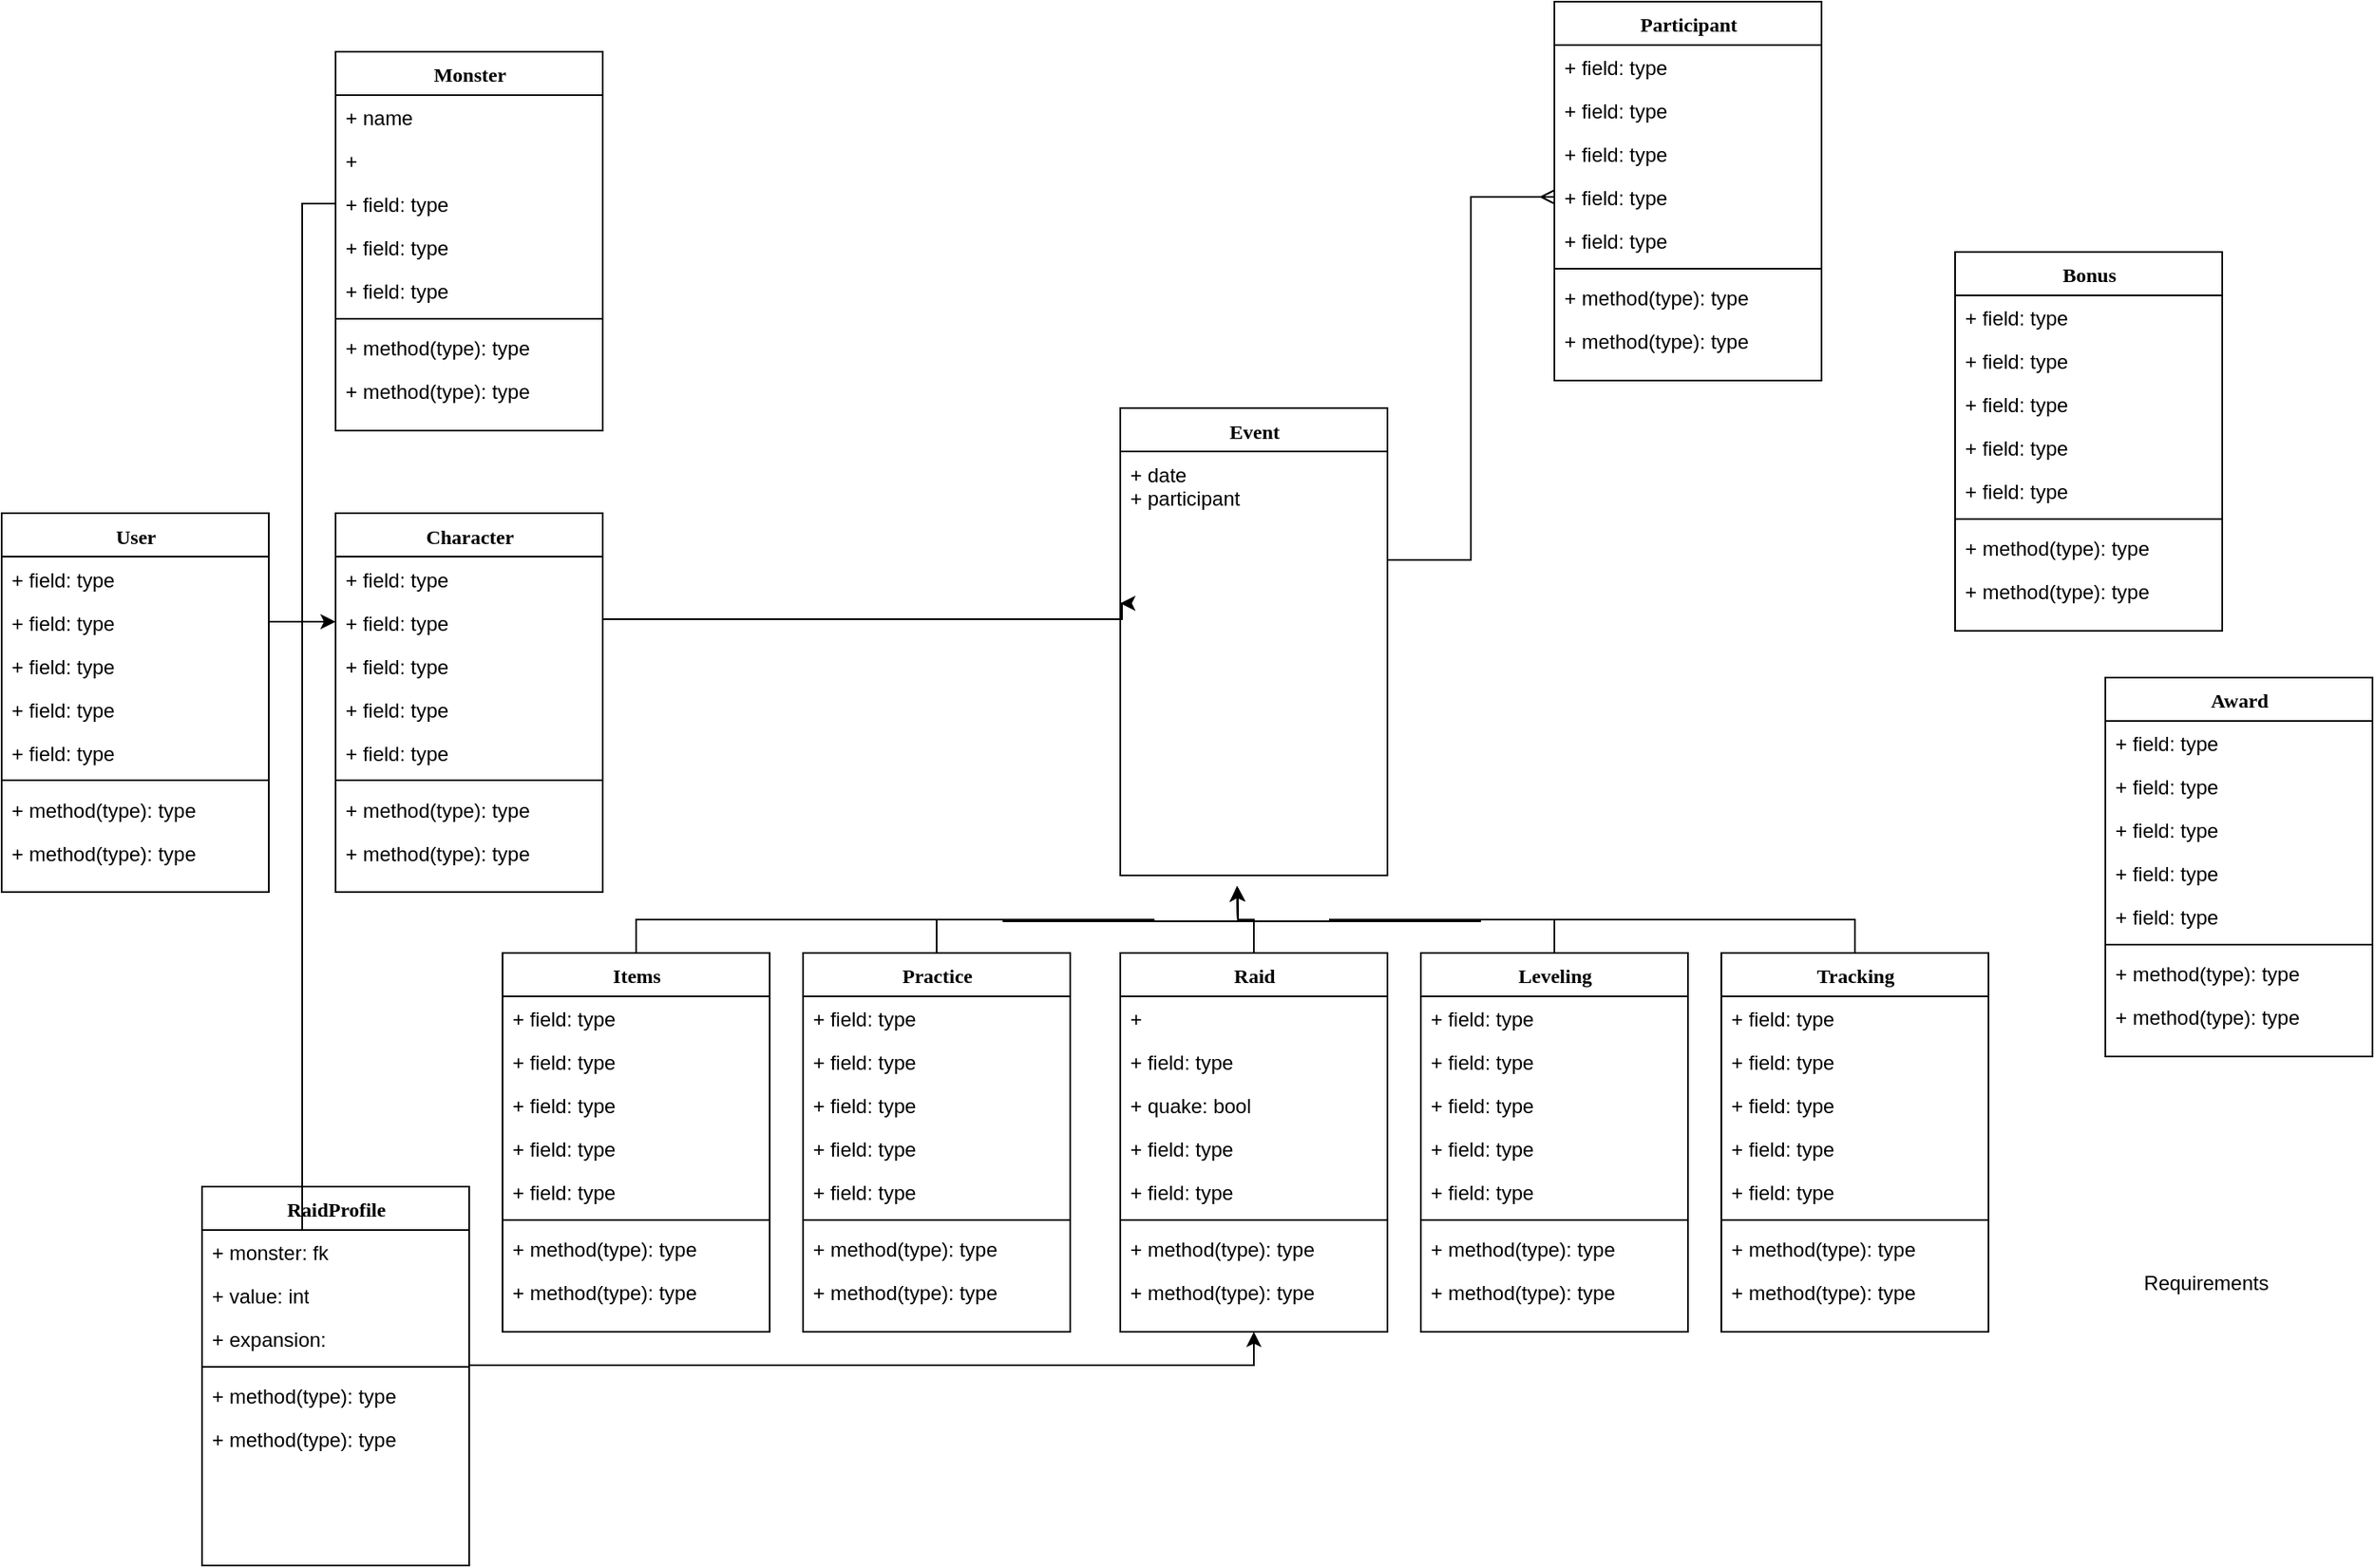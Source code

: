<mxfile version="21.8.2" type="github">
  <diagram name="Page-1" id="9f46799a-70d6-7492-0946-bef42562c5a5">
    <mxGraphModel dx="1508" dy="1060" grid="1" gridSize="10" guides="1" tooltips="1" connect="1" arrows="1" fold="1" page="1" pageScale="1" pageWidth="1100" pageHeight="850" background="none" math="0" shadow="0">
      <root>
        <mxCell id="0" />
        <mxCell id="1" parent="0" />
        <mxCell id="78961159f06e98e8-30" value="Event" style="swimlane;html=1;fontStyle=1;align=center;verticalAlign=top;childLayout=stackLayout;horizontal=1;startSize=26;horizontalStack=0;resizeParent=1;resizeLast=0;collapsible=1;marginBottom=0;swimlaneFillColor=#ffffff;rounded=0;shadow=0;comic=0;labelBackgroundColor=none;strokeWidth=1;fillColor=none;fontFamily=Verdana;fontSize=12" parent="1" vertex="1">
          <mxGeometry x="670" y="263.5" width="160" height="280" as="geometry" />
        </mxCell>
        <mxCell id="78961159f06e98e8-31" value="+ date&lt;br&gt;+ participant&lt;br&gt;" style="text;html=1;strokeColor=none;fillColor=none;align=left;verticalAlign=top;spacingLeft=4;spacingRight=4;whiteSpace=wrap;overflow=hidden;rotatable=0;points=[[0,0.5],[1,0.5]];portConstraint=eastwest;" parent="78961159f06e98e8-30" vertex="1">
          <mxGeometry y="26" width="160" height="174" as="geometry" />
        </mxCell>
        <mxCell id="ewGvq0pr0Kd9iklSvu2Q-1" value="Monster" style="swimlane;html=1;fontStyle=1;align=center;verticalAlign=top;childLayout=stackLayout;horizontal=1;startSize=26;horizontalStack=0;resizeParent=1;resizeLast=0;collapsible=1;marginBottom=0;swimlaneFillColor=#ffffff;rounded=0;shadow=0;comic=0;labelBackgroundColor=none;strokeWidth=1;fillColor=none;fontFamily=Verdana;fontSize=12" vertex="1" parent="1">
          <mxGeometry x="200" y="50" width="160" height="227" as="geometry" />
        </mxCell>
        <mxCell id="ewGvq0pr0Kd9iklSvu2Q-2" value="+ name" style="text;html=1;strokeColor=none;fillColor=none;align=left;verticalAlign=top;spacingLeft=4;spacingRight=4;whiteSpace=wrap;overflow=hidden;rotatable=0;points=[[0,0.5],[1,0.5]];portConstraint=eastwest;" vertex="1" parent="ewGvq0pr0Kd9iklSvu2Q-1">
          <mxGeometry y="26" width="160" height="26" as="geometry" />
        </mxCell>
        <mxCell id="ewGvq0pr0Kd9iklSvu2Q-3" value="+&amp;nbsp;" style="text;html=1;strokeColor=none;fillColor=none;align=left;verticalAlign=top;spacingLeft=4;spacingRight=4;whiteSpace=wrap;overflow=hidden;rotatable=0;points=[[0,0.5],[1,0.5]];portConstraint=eastwest;" vertex="1" parent="ewGvq0pr0Kd9iklSvu2Q-1">
          <mxGeometry y="52" width="160" height="26" as="geometry" />
        </mxCell>
        <mxCell id="ewGvq0pr0Kd9iklSvu2Q-4" value="+ field: type" style="text;html=1;strokeColor=none;fillColor=none;align=left;verticalAlign=top;spacingLeft=4;spacingRight=4;whiteSpace=wrap;overflow=hidden;rotatable=0;points=[[0,0.5],[1,0.5]];portConstraint=eastwest;" vertex="1" parent="ewGvq0pr0Kd9iklSvu2Q-1">
          <mxGeometry y="78" width="160" height="26" as="geometry" />
        </mxCell>
        <mxCell id="ewGvq0pr0Kd9iklSvu2Q-5" value="+ field: type" style="text;html=1;strokeColor=none;fillColor=none;align=left;verticalAlign=top;spacingLeft=4;spacingRight=4;whiteSpace=wrap;overflow=hidden;rotatable=0;points=[[0,0.5],[1,0.5]];portConstraint=eastwest;" vertex="1" parent="ewGvq0pr0Kd9iklSvu2Q-1">
          <mxGeometry y="104" width="160" height="26" as="geometry" />
        </mxCell>
        <mxCell id="ewGvq0pr0Kd9iklSvu2Q-6" value="+ field: type" style="text;html=1;strokeColor=none;fillColor=none;align=left;verticalAlign=top;spacingLeft=4;spacingRight=4;whiteSpace=wrap;overflow=hidden;rotatable=0;points=[[0,0.5],[1,0.5]];portConstraint=eastwest;" vertex="1" parent="ewGvq0pr0Kd9iklSvu2Q-1">
          <mxGeometry y="130" width="160" height="26" as="geometry" />
        </mxCell>
        <mxCell id="ewGvq0pr0Kd9iklSvu2Q-7" value="" style="line;html=1;strokeWidth=1;fillColor=none;align=left;verticalAlign=middle;spacingTop=-1;spacingLeft=3;spacingRight=3;rotatable=0;labelPosition=right;points=[];portConstraint=eastwest;" vertex="1" parent="ewGvq0pr0Kd9iklSvu2Q-1">
          <mxGeometry y="156" width="160" height="8" as="geometry" />
        </mxCell>
        <mxCell id="ewGvq0pr0Kd9iklSvu2Q-8" value="+ method(type): type" style="text;html=1;strokeColor=none;fillColor=none;align=left;verticalAlign=top;spacingLeft=4;spacingRight=4;whiteSpace=wrap;overflow=hidden;rotatable=0;points=[[0,0.5],[1,0.5]];portConstraint=eastwest;" vertex="1" parent="ewGvq0pr0Kd9iklSvu2Q-1">
          <mxGeometry y="164" width="160" height="26" as="geometry" />
        </mxCell>
        <mxCell id="ewGvq0pr0Kd9iklSvu2Q-9" value="+ method(type): type" style="text;html=1;strokeColor=none;fillColor=none;align=left;verticalAlign=top;spacingLeft=4;spacingRight=4;whiteSpace=wrap;overflow=hidden;rotatable=0;points=[[0,0.5],[1,0.5]];portConstraint=eastwest;" vertex="1" parent="ewGvq0pr0Kd9iklSvu2Q-1">
          <mxGeometry y="190" width="160" height="26" as="geometry" />
        </mxCell>
        <mxCell id="ewGvq0pr0Kd9iklSvu2Q-10" value="Character" style="swimlane;html=1;fontStyle=1;align=center;verticalAlign=top;childLayout=stackLayout;horizontal=1;startSize=26;horizontalStack=0;resizeParent=1;resizeLast=0;collapsible=1;marginBottom=0;swimlaneFillColor=#ffffff;rounded=0;shadow=0;comic=0;labelBackgroundColor=none;strokeWidth=1;fillColor=none;fontFamily=Verdana;fontSize=12" vertex="1" parent="1">
          <mxGeometry x="200" y="326.5" width="160" height="227" as="geometry" />
        </mxCell>
        <mxCell id="ewGvq0pr0Kd9iklSvu2Q-11" value="+ field: type" style="text;html=1;strokeColor=none;fillColor=none;align=left;verticalAlign=top;spacingLeft=4;spacingRight=4;whiteSpace=wrap;overflow=hidden;rotatable=0;points=[[0,0.5],[1,0.5]];portConstraint=eastwest;" vertex="1" parent="ewGvq0pr0Kd9iklSvu2Q-10">
          <mxGeometry y="26" width="160" height="26" as="geometry" />
        </mxCell>
        <mxCell id="ewGvq0pr0Kd9iklSvu2Q-12" value="+ field: type" style="text;html=1;strokeColor=none;fillColor=none;align=left;verticalAlign=top;spacingLeft=4;spacingRight=4;whiteSpace=wrap;overflow=hidden;rotatable=0;points=[[0,0.5],[1,0.5]];portConstraint=eastwest;" vertex="1" parent="ewGvq0pr0Kd9iklSvu2Q-10">
          <mxGeometry y="52" width="160" height="26" as="geometry" />
        </mxCell>
        <mxCell id="ewGvq0pr0Kd9iklSvu2Q-13" value="+ field: type" style="text;html=1;strokeColor=none;fillColor=none;align=left;verticalAlign=top;spacingLeft=4;spacingRight=4;whiteSpace=wrap;overflow=hidden;rotatable=0;points=[[0,0.5],[1,0.5]];portConstraint=eastwest;" vertex="1" parent="ewGvq0pr0Kd9iklSvu2Q-10">
          <mxGeometry y="78" width="160" height="26" as="geometry" />
        </mxCell>
        <mxCell id="ewGvq0pr0Kd9iklSvu2Q-14" value="+ field: type" style="text;html=1;strokeColor=none;fillColor=none;align=left;verticalAlign=top;spacingLeft=4;spacingRight=4;whiteSpace=wrap;overflow=hidden;rotatable=0;points=[[0,0.5],[1,0.5]];portConstraint=eastwest;" vertex="1" parent="ewGvq0pr0Kd9iklSvu2Q-10">
          <mxGeometry y="104" width="160" height="26" as="geometry" />
        </mxCell>
        <mxCell id="ewGvq0pr0Kd9iklSvu2Q-15" value="+ field: type" style="text;html=1;strokeColor=none;fillColor=none;align=left;verticalAlign=top;spacingLeft=4;spacingRight=4;whiteSpace=wrap;overflow=hidden;rotatable=0;points=[[0,0.5],[1,0.5]];portConstraint=eastwest;" vertex="1" parent="ewGvq0pr0Kd9iklSvu2Q-10">
          <mxGeometry y="130" width="160" height="26" as="geometry" />
        </mxCell>
        <mxCell id="ewGvq0pr0Kd9iklSvu2Q-16" value="" style="line;html=1;strokeWidth=1;fillColor=none;align=left;verticalAlign=middle;spacingTop=-1;spacingLeft=3;spacingRight=3;rotatable=0;labelPosition=right;points=[];portConstraint=eastwest;" vertex="1" parent="ewGvq0pr0Kd9iklSvu2Q-10">
          <mxGeometry y="156" width="160" height="8" as="geometry" />
        </mxCell>
        <mxCell id="ewGvq0pr0Kd9iklSvu2Q-17" value="+ method(type): type" style="text;html=1;strokeColor=none;fillColor=none;align=left;verticalAlign=top;spacingLeft=4;spacingRight=4;whiteSpace=wrap;overflow=hidden;rotatable=0;points=[[0,0.5],[1,0.5]];portConstraint=eastwest;" vertex="1" parent="ewGvq0pr0Kd9iklSvu2Q-10">
          <mxGeometry y="164" width="160" height="26" as="geometry" />
        </mxCell>
        <mxCell id="ewGvq0pr0Kd9iklSvu2Q-18" value="+ method(type): type" style="text;html=1;strokeColor=none;fillColor=none;align=left;verticalAlign=top;spacingLeft=4;spacingRight=4;whiteSpace=wrap;overflow=hidden;rotatable=0;points=[[0,0.5],[1,0.5]];portConstraint=eastwest;" vertex="1" parent="ewGvq0pr0Kd9iklSvu2Q-10">
          <mxGeometry y="190" width="160" height="26" as="geometry" />
        </mxCell>
        <mxCell id="ewGvq0pr0Kd9iklSvu2Q-19" value="User" style="swimlane;html=1;fontStyle=1;align=center;verticalAlign=top;childLayout=stackLayout;horizontal=1;startSize=26;horizontalStack=0;resizeParent=1;resizeLast=0;collapsible=1;marginBottom=0;swimlaneFillColor=#ffffff;rounded=0;shadow=0;comic=0;labelBackgroundColor=none;strokeWidth=1;fillColor=none;fontFamily=Verdana;fontSize=12" vertex="1" parent="1">
          <mxGeometry y="326.5" width="160" height="227" as="geometry" />
        </mxCell>
        <mxCell id="ewGvq0pr0Kd9iklSvu2Q-20" value="+ field: type" style="text;html=1;strokeColor=none;fillColor=none;align=left;verticalAlign=top;spacingLeft=4;spacingRight=4;whiteSpace=wrap;overflow=hidden;rotatable=0;points=[[0,0.5],[1,0.5]];portConstraint=eastwest;" vertex="1" parent="ewGvq0pr0Kd9iklSvu2Q-19">
          <mxGeometry y="26" width="160" height="26" as="geometry" />
        </mxCell>
        <mxCell id="ewGvq0pr0Kd9iklSvu2Q-21" value="+ field: type" style="text;html=1;strokeColor=none;fillColor=none;align=left;verticalAlign=top;spacingLeft=4;spacingRight=4;whiteSpace=wrap;overflow=hidden;rotatable=0;points=[[0,0.5],[1,0.5]];portConstraint=eastwest;" vertex="1" parent="ewGvq0pr0Kd9iklSvu2Q-19">
          <mxGeometry y="52" width="160" height="26" as="geometry" />
        </mxCell>
        <mxCell id="ewGvq0pr0Kd9iklSvu2Q-22" value="+ field: type" style="text;html=1;strokeColor=none;fillColor=none;align=left;verticalAlign=top;spacingLeft=4;spacingRight=4;whiteSpace=wrap;overflow=hidden;rotatable=0;points=[[0,0.5],[1,0.5]];portConstraint=eastwest;" vertex="1" parent="ewGvq0pr0Kd9iklSvu2Q-19">
          <mxGeometry y="78" width="160" height="26" as="geometry" />
        </mxCell>
        <mxCell id="ewGvq0pr0Kd9iklSvu2Q-23" value="+ field: type" style="text;html=1;strokeColor=none;fillColor=none;align=left;verticalAlign=top;spacingLeft=4;spacingRight=4;whiteSpace=wrap;overflow=hidden;rotatable=0;points=[[0,0.5],[1,0.5]];portConstraint=eastwest;" vertex="1" parent="ewGvq0pr0Kd9iklSvu2Q-19">
          <mxGeometry y="104" width="160" height="26" as="geometry" />
        </mxCell>
        <mxCell id="ewGvq0pr0Kd9iklSvu2Q-24" value="+ field: type" style="text;html=1;strokeColor=none;fillColor=none;align=left;verticalAlign=top;spacingLeft=4;spacingRight=4;whiteSpace=wrap;overflow=hidden;rotatable=0;points=[[0,0.5],[1,0.5]];portConstraint=eastwest;" vertex="1" parent="ewGvq0pr0Kd9iklSvu2Q-19">
          <mxGeometry y="130" width="160" height="26" as="geometry" />
        </mxCell>
        <mxCell id="ewGvq0pr0Kd9iklSvu2Q-25" value="" style="line;html=1;strokeWidth=1;fillColor=none;align=left;verticalAlign=middle;spacingTop=-1;spacingLeft=3;spacingRight=3;rotatable=0;labelPosition=right;points=[];portConstraint=eastwest;" vertex="1" parent="ewGvq0pr0Kd9iklSvu2Q-19">
          <mxGeometry y="156" width="160" height="8" as="geometry" />
        </mxCell>
        <mxCell id="ewGvq0pr0Kd9iklSvu2Q-26" value="+ method(type): type" style="text;html=1;strokeColor=none;fillColor=none;align=left;verticalAlign=top;spacingLeft=4;spacingRight=4;whiteSpace=wrap;overflow=hidden;rotatable=0;points=[[0,0.5],[1,0.5]];portConstraint=eastwest;" vertex="1" parent="ewGvq0pr0Kd9iklSvu2Q-19">
          <mxGeometry y="164" width="160" height="26" as="geometry" />
        </mxCell>
        <mxCell id="ewGvq0pr0Kd9iklSvu2Q-27" value="+ method(type): type" style="text;html=1;strokeColor=none;fillColor=none;align=left;verticalAlign=top;spacingLeft=4;spacingRight=4;whiteSpace=wrap;overflow=hidden;rotatable=0;points=[[0,0.5],[1,0.5]];portConstraint=eastwest;" vertex="1" parent="ewGvq0pr0Kd9iklSvu2Q-19">
          <mxGeometry y="190" width="160" height="26" as="geometry" />
        </mxCell>
        <mxCell id="ewGvq0pr0Kd9iklSvu2Q-28" value="Bonus" style="swimlane;html=1;fontStyle=1;align=center;verticalAlign=top;childLayout=stackLayout;horizontal=1;startSize=26;horizontalStack=0;resizeParent=1;resizeLast=0;collapsible=1;marginBottom=0;swimlaneFillColor=#ffffff;rounded=0;shadow=0;comic=0;labelBackgroundColor=none;strokeWidth=1;fillColor=none;fontFamily=Verdana;fontSize=12" vertex="1" parent="1">
          <mxGeometry x="1170" y="170" width="160" height="227" as="geometry" />
        </mxCell>
        <mxCell id="ewGvq0pr0Kd9iklSvu2Q-29" value="+ field: type" style="text;html=1;strokeColor=none;fillColor=none;align=left;verticalAlign=top;spacingLeft=4;spacingRight=4;whiteSpace=wrap;overflow=hidden;rotatable=0;points=[[0,0.5],[1,0.5]];portConstraint=eastwest;" vertex="1" parent="ewGvq0pr0Kd9iklSvu2Q-28">
          <mxGeometry y="26" width="160" height="26" as="geometry" />
        </mxCell>
        <mxCell id="ewGvq0pr0Kd9iklSvu2Q-30" value="+ field: type" style="text;html=1;strokeColor=none;fillColor=none;align=left;verticalAlign=top;spacingLeft=4;spacingRight=4;whiteSpace=wrap;overflow=hidden;rotatable=0;points=[[0,0.5],[1,0.5]];portConstraint=eastwest;" vertex="1" parent="ewGvq0pr0Kd9iklSvu2Q-28">
          <mxGeometry y="52" width="160" height="26" as="geometry" />
        </mxCell>
        <mxCell id="ewGvq0pr0Kd9iklSvu2Q-31" value="+ field: type" style="text;html=1;strokeColor=none;fillColor=none;align=left;verticalAlign=top;spacingLeft=4;spacingRight=4;whiteSpace=wrap;overflow=hidden;rotatable=0;points=[[0,0.5],[1,0.5]];portConstraint=eastwest;" vertex="1" parent="ewGvq0pr0Kd9iklSvu2Q-28">
          <mxGeometry y="78" width="160" height="26" as="geometry" />
        </mxCell>
        <mxCell id="ewGvq0pr0Kd9iklSvu2Q-32" value="+ field: type" style="text;html=1;strokeColor=none;fillColor=none;align=left;verticalAlign=top;spacingLeft=4;spacingRight=4;whiteSpace=wrap;overflow=hidden;rotatable=0;points=[[0,0.5],[1,0.5]];portConstraint=eastwest;" vertex="1" parent="ewGvq0pr0Kd9iklSvu2Q-28">
          <mxGeometry y="104" width="160" height="26" as="geometry" />
        </mxCell>
        <mxCell id="ewGvq0pr0Kd9iklSvu2Q-33" value="+ field: type" style="text;html=1;strokeColor=none;fillColor=none;align=left;verticalAlign=top;spacingLeft=4;spacingRight=4;whiteSpace=wrap;overflow=hidden;rotatable=0;points=[[0,0.5],[1,0.5]];portConstraint=eastwest;" vertex="1" parent="ewGvq0pr0Kd9iklSvu2Q-28">
          <mxGeometry y="130" width="160" height="26" as="geometry" />
        </mxCell>
        <mxCell id="ewGvq0pr0Kd9iklSvu2Q-34" value="" style="line;html=1;strokeWidth=1;fillColor=none;align=left;verticalAlign=middle;spacingTop=-1;spacingLeft=3;spacingRight=3;rotatable=0;labelPosition=right;points=[];portConstraint=eastwest;" vertex="1" parent="ewGvq0pr0Kd9iklSvu2Q-28">
          <mxGeometry y="156" width="160" height="8" as="geometry" />
        </mxCell>
        <mxCell id="ewGvq0pr0Kd9iklSvu2Q-35" value="+ method(type): type" style="text;html=1;strokeColor=none;fillColor=none;align=left;verticalAlign=top;spacingLeft=4;spacingRight=4;whiteSpace=wrap;overflow=hidden;rotatable=0;points=[[0,0.5],[1,0.5]];portConstraint=eastwest;" vertex="1" parent="ewGvq0pr0Kd9iklSvu2Q-28">
          <mxGeometry y="164" width="160" height="26" as="geometry" />
        </mxCell>
        <mxCell id="ewGvq0pr0Kd9iklSvu2Q-36" value="+ method(type): type" style="text;html=1;strokeColor=none;fillColor=none;align=left;verticalAlign=top;spacingLeft=4;spacingRight=4;whiteSpace=wrap;overflow=hidden;rotatable=0;points=[[0,0.5],[1,0.5]];portConstraint=eastwest;" vertex="1" parent="ewGvq0pr0Kd9iklSvu2Q-28">
          <mxGeometry y="190" width="160" height="26" as="geometry" />
        </mxCell>
        <mxCell id="ewGvq0pr0Kd9iklSvu2Q-74" style="edgeStyle=orthogonalEdgeStyle;rounded=0;orthogonalLoop=1;jettySize=auto;html=1;exitX=0.5;exitY=0;exitDx=0;exitDy=0;" edge="1" parent="1" source="ewGvq0pr0Kd9iklSvu2Q-37">
          <mxGeometry relative="1" as="geometry">
            <mxPoint x="740" y="550" as="targetPoint" />
          </mxGeometry>
        </mxCell>
        <mxCell id="ewGvq0pr0Kd9iklSvu2Q-37" value="Practice" style="swimlane;html=1;fontStyle=1;align=center;verticalAlign=top;childLayout=stackLayout;horizontal=1;startSize=26;horizontalStack=0;resizeParent=1;resizeLast=0;collapsible=1;marginBottom=0;swimlaneFillColor=#ffffff;rounded=0;shadow=0;comic=0;labelBackgroundColor=none;strokeWidth=1;fillColor=none;fontFamily=Verdana;fontSize=12" vertex="1" parent="1">
          <mxGeometry x="480" y="590" width="160" height="227" as="geometry" />
        </mxCell>
        <mxCell id="ewGvq0pr0Kd9iklSvu2Q-38" value="+ field: type" style="text;html=1;strokeColor=none;fillColor=none;align=left;verticalAlign=top;spacingLeft=4;spacingRight=4;whiteSpace=wrap;overflow=hidden;rotatable=0;points=[[0,0.5],[1,0.5]];portConstraint=eastwest;" vertex="1" parent="ewGvq0pr0Kd9iklSvu2Q-37">
          <mxGeometry y="26" width="160" height="26" as="geometry" />
        </mxCell>
        <mxCell id="ewGvq0pr0Kd9iklSvu2Q-39" value="+ field: type" style="text;html=1;strokeColor=none;fillColor=none;align=left;verticalAlign=top;spacingLeft=4;spacingRight=4;whiteSpace=wrap;overflow=hidden;rotatable=0;points=[[0,0.5],[1,0.5]];portConstraint=eastwest;" vertex="1" parent="ewGvq0pr0Kd9iklSvu2Q-37">
          <mxGeometry y="52" width="160" height="26" as="geometry" />
        </mxCell>
        <mxCell id="ewGvq0pr0Kd9iklSvu2Q-40" value="+ field: type" style="text;html=1;strokeColor=none;fillColor=none;align=left;verticalAlign=top;spacingLeft=4;spacingRight=4;whiteSpace=wrap;overflow=hidden;rotatable=0;points=[[0,0.5],[1,0.5]];portConstraint=eastwest;" vertex="1" parent="ewGvq0pr0Kd9iklSvu2Q-37">
          <mxGeometry y="78" width="160" height="26" as="geometry" />
        </mxCell>
        <mxCell id="ewGvq0pr0Kd9iklSvu2Q-41" value="+ field: type" style="text;html=1;strokeColor=none;fillColor=none;align=left;verticalAlign=top;spacingLeft=4;spacingRight=4;whiteSpace=wrap;overflow=hidden;rotatable=0;points=[[0,0.5],[1,0.5]];portConstraint=eastwest;" vertex="1" parent="ewGvq0pr0Kd9iklSvu2Q-37">
          <mxGeometry y="104" width="160" height="26" as="geometry" />
        </mxCell>
        <mxCell id="ewGvq0pr0Kd9iklSvu2Q-42" value="+ field: type" style="text;html=1;strokeColor=none;fillColor=none;align=left;verticalAlign=top;spacingLeft=4;spacingRight=4;whiteSpace=wrap;overflow=hidden;rotatable=0;points=[[0,0.5],[1,0.5]];portConstraint=eastwest;" vertex="1" parent="ewGvq0pr0Kd9iklSvu2Q-37">
          <mxGeometry y="130" width="160" height="26" as="geometry" />
        </mxCell>
        <mxCell id="ewGvq0pr0Kd9iklSvu2Q-43" value="" style="line;html=1;strokeWidth=1;fillColor=none;align=left;verticalAlign=middle;spacingTop=-1;spacingLeft=3;spacingRight=3;rotatable=0;labelPosition=right;points=[];portConstraint=eastwest;" vertex="1" parent="ewGvq0pr0Kd9iklSvu2Q-37">
          <mxGeometry y="156" width="160" height="8" as="geometry" />
        </mxCell>
        <mxCell id="ewGvq0pr0Kd9iklSvu2Q-44" value="+ method(type): type" style="text;html=1;strokeColor=none;fillColor=none;align=left;verticalAlign=top;spacingLeft=4;spacingRight=4;whiteSpace=wrap;overflow=hidden;rotatable=0;points=[[0,0.5],[1,0.5]];portConstraint=eastwest;" vertex="1" parent="ewGvq0pr0Kd9iklSvu2Q-37">
          <mxGeometry y="164" width="160" height="26" as="geometry" />
        </mxCell>
        <mxCell id="ewGvq0pr0Kd9iklSvu2Q-45" value="+ method(type): type" style="text;html=1;strokeColor=none;fillColor=none;align=left;verticalAlign=top;spacingLeft=4;spacingRight=4;whiteSpace=wrap;overflow=hidden;rotatable=0;points=[[0,0.5],[1,0.5]];portConstraint=eastwest;" vertex="1" parent="ewGvq0pr0Kd9iklSvu2Q-37">
          <mxGeometry y="190" width="160" height="26" as="geometry" />
        </mxCell>
        <mxCell id="ewGvq0pr0Kd9iklSvu2Q-76" style="edgeStyle=orthogonalEdgeStyle;rounded=0;orthogonalLoop=1;jettySize=auto;html=1;exitX=0.5;exitY=0;exitDx=0;exitDy=0;" edge="1" parent="1" source="ewGvq0pr0Kd9iklSvu2Q-46">
          <mxGeometry relative="1" as="geometry">
            <mxPoint x="740" y="550" as="targetPoint" />
          </mxGeometry>
        </mxCell>
        <mxCell id="ewGvq0pr0Kd9iklSvu2Q-46" value="Leveling" style="swimlane;html=1;fontStyle=1;align=center;verticalAlign=top;childLayout=stackLayout;horizontal=1;startSize=26;horizontalStack=0;resizeParent=1;resizeLast=0;collapsible=1;marginBottom=0;swimlaneFillColor=#ffffff;rounded=0;shadow=0;comic=0;labelBackgroundColor=none;strokeWidth=1;fillColor=none;fontFamily=Verdana;fontSize=12" vertex="1" parent="1">
          <mxGeometry x="850" y="590" width="160" height="227" as="geometry" />
        </mxCell>
        <mxCell id="ewGvq0pr0Kd9iklSvu2Q-47" value="+ field: type" style="text;html=1;strokeColor=none;fillColor=none;align=left;verticalAlign=top;spacingLeft=4;spacingRight=4;whiteSpace=wrap;overflow=hidden;rotatable=0;points=[[0,0.5],[1,0.5]];portConstraint=eastwest;" vertex="1" parent="ewGvq0pr0Kd9iklSvu2Q-46">
          <mxGeometry y="26" width="160" height="26" as="geometry" />
        </mxCell>
        <mxCell id="ewGvq0pr0Kd9iklSvu2Q-48" value="+ field: type" style="text;html=1;strokeColor=none;fillColor=none;align=left;verticalAlign=top;spacingLeft=4;spacingRight=4;whiteSpace=wrap;overflow=hidden;rotatable=0;points=[[0,0.5],[1,0.5]];portConstraint=eastwest;" vertex="1" parent="ewGvq0pr0Kd9iklSvu2Q-46">
          <mxGeometry y="52" width="160" height="26" as="geometry" />
        </mxCell>
        <mxCell id="ewGvq0pr0Kd9iklSvu2Q-49" value="+ field: type" style="text;html=1;strokeColor=none;fillColor=none;align=left;verticalAlign=top;spacingLeft=4;spacingRight=4;whiteSpace=wrap;overflow=hidden;rotatable=0;points=[[0,0.5],[1,0.5]];portConstraint=eastwest;" vertex="1" parent="ewGvq0pr0Kd9iklSvu2Q-46">
          <mxGeometry y="78" width="160" height="26" as="geometry" />
        </mxCell>
        <mxCell id="ewGvq0pr0Kd9iklSvu2Q-50" value="+ field: type" style="text;html=1;strokeColor=none;fillColor=none;align=left;verticalAlign=top;spacingLeft=4;spacingRight=4;whiteSpace=wrap;overflow=hidden;rotatable=0;points=[[0,0.5],[1,0.5]];portConstraint=eastwest;" vertex="1" parent="ewGvq0pr0Kd9iklSvu2Q-46">
          <mxGeometry y="104" width="160" height="26" as="geometry" />
        </mxCell>
        <mxCell id="ewGvq0pr0Kd9iklSvu2Q-51" value="+ field: type" style="text;html=1;strokeColor=none;fillColor=none;align=left;verticalAlign=top;spacingLeft=4;spacingRight=4;whiteSpace=wrap;overflow=hidden;rotatable=0;points=[[0,0.5],[1,0.5]];portConstraint=eastwest;" vertex="1" parent="ewGvq0pr0Kd9iklSvu2Q-46">
          <mxGeometry y="130" width="160" height="26" as="geometry" />
        </mxCell>
        <mxCell id="ewGvq0pr0Kd9iklSvu2Q-52" value="" style="line;html=1;strokeWidth=1;fillColor=none;align=left;verticalAlign=middle;spacingTop=-1;spacingLeft=3;spacingRight=3;rotatable=0;labelPosition=right;points=[];portConstraint=eastwest;" vertex="1" parent="ewGvq0pr0Kd9iklSvu2Q-46">
          <mxGeometry y="156" width="160" height="8" as="geometry" />
        </mxCell>
        <mxCell id="ewGvq0pr0Kd9iklSvu2Q-53" value="+ method(type): type" style="text;html=1;strokeColor=none;fillColor=none;align=left;verticalAlign=top;spacingLeft=4;spacingRight=4;whiteSpace=wrap;overflow=hidden;rotatable=0;points=[[0,0.5],[1,0.5]];portConstraint=eastwest;" vertex="1" parent="ewGvq0pr0Kd9iklSvu2Q-46">
          <mxGeometry y="164" width="160" height="26" as="geometry" />
        </mxCell>
        <mxCell id="ewGvq0pr0Kd9iklSvu2Q-54" value="+ method(type): type" style="text;html=1;strokeColor=none;fillColor=none;align=left;verticalAlign=top;spacingLeft=4;spacingRight=4;whiteSpace=wrap;overflow=hidden;rotatable=0;points=[[0,0.5],[1,0.5]];portConstraint=eastwest;" vertex="1" parent="ewGvq0pr0Kd9iklSvu2Q-46">
          <mxGeometry y="190" width="160" height="26" as="geometry" />
        </mxCell>
        <mxCell id="ewGvq0pr0Kd9iklSvu2Q-75" style="edgeStyle=orthogonalEdgeStyle;rounded=0;orthogonalLoop=1;jettySize=auto;html=1;exitX=0.5;exitY=0;exitDx=0;exitDy=0;" edge="1" parent="1" source="78961159f06e98e8-17">
          <mxGeometry relative="1" as="geometry">
            <mxPoint x="740" y="550" as="targetPoint" />
          </mxGeometry>
        </mxCell>
        <mxCell id="78961159f06e98e8-17" value="Raid" style="swimlane;html=1;fontStyle=1;align=center;verticalAlign=top;childLayout=stackLayout;horizontal=1;startSize=26;horizontalStack=0;resizeParent=1;resizeLast=0;collapsible=1;marginBottom=0;swimlaneFillColor=#ffffff;rounded=0;shadow=0;comic=0;labelBackgroundColor=none;strokeWidth=1;fillColor=none;fontFamily=Verdana;fontSize=12" parent="1" vertex="1">
          <mxGeometry x="670" y="590" width="160" height="227" as="geometry" />
        </mxCell>
        <mxCell id="78961159f06e98e8-21" value="+" style="text;html=1;strokeColor=none;fillColor=none;align=left;verticalAlign=top;spacingLeft=4;spacingRight=4;whiteSpace=wrap;overflow=hidden;rotatable=0;points=[[0,0.5],[1,0.5]];portConstraint=eastwest;" parent="78961159f06e98e8-17" vertex="1">
          <mxGeometry y="26" width="160" height="26" as="geometry" />
        </mxCell>
        <mxCell id="78961159f06e98e8-23" value="+ field: type" style="text;html=1;strokeColor=none;fillColor=none;align=left;verticalAlign=top;spacingLeft=4;spacingRight=4;whiteSpace=wrap;overflow=hidden;rotatable=0;points=[[0,0.5],[1,0.5]];portConstraint=eastwest;" parent="78961159f06e98e8-17" vertex="1">
          <mxGeometry y="52" width="160" height="26" as="geometry" />
        </mxCell>
        <mxCell id="78961159f06e98e8-25" value="+ quake: bool" style="text;html=1;strokeColor=none;fillColor=none;align=left;verticalAlign=top;spacingLeft=4;spacingRight=4;whiteSpace=wrap;overflow=hidden;rotatable=0;points=[[0,0.5],[1,0.5]];portConstraint=eastwest;" parent="78961159f06e98e8-17" vertex="1">
          <mxGeometry y="78" width="160" height="26" as="geometry" />
        </mxCell>
        <mxCell id="78961159f06e98e8-26" value="+ field: type" style="text;html=1;strokeColor=none;fillColor=none;align=left;verticalAlign=top;spacingLeft=4;spacingRight=4;whiteSpace=wrap;overflow=hidden;rotatable=0;points=[[0,0.5],[1,0.5]];portConstraint=eastwest;" parent="78961159f06e98e8-17" vertex="1">
          <mxGeometry y="104" width="160" height="26" as="geometry" />
        </mxCell>
        <mxCell id="78961159f06e98e8-24" value="+ field: type" style="text;html=1;strokeColor=none;fillColor=none;align=left;verticalAlign=top;spacingLeft=4;spacingRight=4;whiteSpace=wrap;overflow=hidden;rotatable=0;points=[[0,0.5],[1,0.5]];portConstraint=eastwest;" parent="78961159f06e98e8-17" vertex="1">
          <mxGeometry y="130" width="160" height="26" as="geometry" />
        </mxCell>
        <mxCell id="78961159f06e98e8-19" value="" style="line;html=1;strokeWidth=1;fillColor=none;align=left;verticalAlign=middle;spacingTop=-1;spacingLeft=3;spacingRight=3;rotatable=0;labelPosition=right;points=[];portConstraint=eastwest;" parent="78961159f06e98e8-17" vertex="1">
          <mxGeometry y="156" width="160" height="8" as="geometry" />
        </mxCell>
        <mxCell id="78961159f06e98e8-20" value="+ method(type): type" style="text;html=1;strokeColor=none;fillColor=none;align=left;verticalAlign=top;spacingLeft=4;spacingRight=4;whiteSpace=wrap;overflow=hidden;rotatable=0;points=[[0,0.5],[1,0.5]];portConstraint=eastwest;" parent="78961159f06e98e8-17" vertex="1">
          <mxGeometry y="164" width="160" height="26" as="geometry" />
        </mxCell>
        <mxCell id="78961159f06e98e8-27" value="+ method(type): type" style="text;html=1;strokeColor=none;fillColor=none;align=left;verticalAlign=top;spacingLeft=4;spacingRight=4;whiteSpace=wrap;overflow=hidden;rotatable=0;points=[[0,0.5],[1,0.5]];portConstraint=eastwest;" parent="78961159f06e98e8-17" vertex="1">
          <mxGeometry y="190" width="160" height="26" as="geometry" />
        </mxCell>
        <mxCell id="ewGvq0pr0Kd9iklSvu2Q-77" style="edgeStyle=orthogonalEdgeStyle;rounded=0;orthogonalLoop=1;jettySize=auto;html=1;exitX=0.5;exitY=0;exitDx=0;exitDy=0;" edge="1" parent="1" source="ewGvq0pr0Kd9iklSvu2Q-55">
          <mxGeometry relative="1" as="geometry">
            <mxPoint x="740" y="550" as="targetPoint" />
          </mxGeometry>
        </mxCell>
        <mxCell id="ewGvq0pr0Kd9iklSvu2Q-55" value="Tracking" style="swimlane;html=1;fontStyle=1;align=center;verticalAlign=top;childLayout=stackLayout;horizontal=1;startSize=26;horizontalStack=0;resizeParent=1;resizeLast=0;collapsible=1;marginBottom=0;swimlaneFillColor=#ffffff;rounded=0;shadow=0;comic=0;labelBackgroundColor=none;strokeWidth=1;fillColor=none;fontFamily=Verdana;fontSize=12" vertex="1" parent="1">
          <mxGeometry x="1030" y="590" width="160" height="227" as="geometry" />
        </mxCell>
        <mxCell id="ewGvq0pr0Kd9iklSvu2Q-56" value="+ field: type" style="text;html=1;strokeColor=none;fillColor=none;align=left;verticalAlign=top;spacingLeft=4;spacingRight=4;whiteSpace=wrap;overflow=hidden;rotatable=0;points=[[0,0.5],[1,0.5]];portConstraint=eastwest;" vertex="1" parent="ewGvq0pr0Kd9iklSvu2Q-55">
          <mxGeometry y="26" width="160" height="26" as="geometry" />
        </mxCell>
        <mxCell id="ewGvq0pr0Kd9iklSvu2Q-57" value="+ field: type" style="text;html=1;strokeColor=none;fillColor=none;align=left;verticalAlign=top;spacingLeft=4;spacingRight=4;whiteSpace=wrap;overflow=hidden;rotatable=0;points=[[0,0.5],[1,0.5]];portConstraint=eastwest;" vertex="1" parent="ewGvq0pr0Kd9iklSvu2Q-55">
          <mxGeometry y="52" width="160" height="26" as="geometry" />
        </mxCell>
        <mxCell id="ewGvq0pr0Kd9iklSvu2Q-58" value="+ field: type" style="text;html=1;strokeColor=none;fillColor=none;align=left;verticalAlign=top;spacingLeft=4;spacingRight=4;whiteSpace=wrap;overflow=hidden;rotatable=0;points=[[0,0.5],[1,0.5]];portConstraint=eastwest;" vertex="1" parent="ewGvq0pr0Kd9iklSvu2Q-55">
          <mxGeometry y="78" width="160" height="26" as="geometry" />
        </mxCell>
        <mxCell id="ewGvq0pr0Kd9iklSvu2Q-59" value="+ field: type" style="text;html=1;strokeColor=none;fillColor=none;align=left;verticalAlign=top;spacingLeft=4;spacingRight=4;whiteSpace=wrap;overflow=hidden;rotatable=0;points=[[0,0.5],[1,0.5]];portConstraint=eastwest;" vertex="1" parent="ewGvq0pr0Kd9iklSvu2Q-55">
          <mxGeometry y="104" width="160" height="26" as="geometry" />
        </mxCell>
        <mxCell id="ewGvq0pr0Kd9iklSvu2Q-60" value="+ field: type" style="text;html=1;strokeColor=none;fillColor=none;align=left;verticalAlign=top;spacingLeft=4;spacingRight=4;whiteSpace=wrap;overflow=hidden;rotatable=0;points=[[0,0.5],[1,0.5]];portConstraint=eastwest;" vertex="1" parent="ewGvq0pr0Kd9iklSvu2Q-55">
          <mxGeometry y="130" width="160" height="26" as="geometry" />
        </mxCell>
        <mxCell id="ewGvq0pr0Kd9iklSvu2Q-61" value="" style="line;html=1;strokeWidth=1;fillColor=none;align=left;verticalAlign=middle;spacingTop=-1;spacingLeft=3;spacingRight=3;rotatable=0;labelPosition=right;points=[];portConstraint=eastwest;" vertex="1" parent="ewGvq0pr0Kd9iklSvu2Q-55">
          <mxGeometry y="156" width="160" height="8" as="geometry" />
        </mxCell>
        <mxCell id="ewGvq0pr0Kd9iklSvu2Q-62" value="+ method(type): type" style="text;html=1;strokeColor=none;fillColor=none;align=left;verticalAlign=top;spacingLeft=4;spacingRight=4;whiteSpace=wrap;overflow=hidden;rotatable=0;points=[[0,0.5],[1,0.5]];portConstraint=eastwest;" vertex="1" parent="ewGvq0pr0Kd9iklSvu2Q-55">
          <mxGeometry y="164" width="160" height="26" as="geometry" />
        </mxCell>
        <mxCell id="ewGvq0pr0Kd9iklSvu2Q-63" value="+ method(type): type" style="text;html=1;strokeColor=none;fillColor=none;align=left;verticalAlign=top;spacingLeft=4;spacingRight=4;whiteSpace=wrap;overflow=hidden;rotatable=0;points=[[0,0.5],[1,0.5]];portConstraint=eastwest;" vertex="1" parent="ewGvq0pr0Kd9iklSvu2Q-55">
          <mxGeometry y="190" width="160" height="26" as="geometry" />
        </mxCell>
        <mxCell id="ewGvq0pr0Kd9iklSvu2Q-73" style="edgeStyle=orthogonalEdgeStyle;rounded=0;orthogonalLoop=1;jettySize=auto;html=1;exitX=0.5;exitY=0;exitDx=0;exitDy=0;" edge="1" parent="1" source="ewGvq0pr0Kd9iklSvu2Q-64">
          <mxGeometry relative="1" as="geometry">
            <mxPoint x="740" y="550.0" as="targetPoint" />
          </mxGeometry>
        </mxCell>
        <mxCell id="ewGvq0pr0Kd9iklSvu2Q-64" value="Items" style="swimlane;html=1;fontStyle=1;align=center;verticalAlign=top;childLayout=stackLayout;horizontal=1;startSize=26;horizontalStack=0;resizeParent=1;resizeLast=0;collapsible=1;marginBottom=0;swimlaneFillColor=#ffffff;rounded=0;shadow=0;comic=0;labelBackgroundColor=none;strokeWidth=1;fillColor=none;fontFamily=Verdana;fontSize=12" vertex="1" parent="1">
          <mxGeometry x="300" y="590" width="160" height="227" as="geometry" />
        </mxCell>
        <mxCell id="ewGvq0pr0Kd9iklSvu2Q-65" value="+ field: type" style="text;html=1;strokeColor=none;fillColor=none;align=left;verticalAlign=top;spacingLeft=4;spacingRight=4;whiteSpace=wrap;overflow=hidden;rotatable=0;points=[[0,0.5],[1,0.5]];portConstraint=eastwest;" vertex="1" parent="ewGvq0pr0Kd9iklSvu2Q-64">
          <mxGeometry y="26" width="160" height="26" as="geometry" />
        </mxCell>
        <mxCell id="ewGvq0pr0Kd9iklSvu2Q-66" value="+ field: type" style="text;html=1;strokeColor=none;fillColor=none;align=left;verticalAlign=top;spacingLeft=4;spacingRight=4;whiteSpace=wrap;overflow=hidden;rotatable=0;points=[[0,0.5],[1,0.5]];portConstraint=eastwest;" vertex="1" parent="ewGvq0pr0Kd9iklSvu2Q-64">
          <mxGeometry y="52" width="160" height="26" as="geometry" />
        </mxCell>
        <mxCell id="ewGvq0pr0Kd9iklSvu2Q-67" value="+ field: type" style="text;html=1;strokeColor=none;fillColor=none;align=left;verticalAlign=top;spacingLeft=4;spacingRight=4;whiteSpace=wrap;overflow=hidden;rotatable=0;points=[[0,0.5],[1,0.5]];portConstraint=eastwest;" vertex="1" parent="ewGvq0pr0Kd9iklSvu2Q-64">
          <mxGeometry y="78" width="160" height="26" as="geometry" />
        </mxCell>
        <mxCell id="ewGvq0pr0Kd9iklSvu2Q-68" value="+ field: type" style="text;html=1;strokeColor=none;fillColor=none;align=left;verticalAlign=top;spacingLeft=4;spacingRight=4;whiteSpace=wrap;overflow=hidden;rotatable=0;points=[[0,0.5],[1,0.5]];portConstraint=eastwest;" vertex="1" parent="ewGvq0pr0Kd9iklSvu2Q-64">
          <mxGeometry y="104" width="160" height="26" as="geometry" />
        </mxCell>
        <mxCell id="ewGvq0pr0Kd9iklSvu2Q-69" value="+ field: type" style="text;html=1;strokeColor=none;fillColor=none;align=left;verticalAlign=top;spacingLeft=4;spacingRight=4;whiteSpace=wrap;overflow=hidden;rotatable=0;points=[[0,0.5],[1,0.5]];portConstraint=eastwest;" vertex="1" parent="ewGvq0pr0Kd9iklSvu2Q-64">
          <mxGeometry y="130" width="160" height="26" as="geometry" />
        </mxCell>
        <mxCell id="ewGvq0pr0Kd9iklSvu2Q-70" value="" style="line;html=1;strokeWidth=1;fillColor=none;align=left;verticalAlign=middle;spacingTop=-1;spacingLeft=3;spacingRight=3;rotatable=0;labelPosition=right;points=[];portConstraint=eastwest;" vertex="1" parent="ewGvq0pr0Kd9iklSvu2Q-64">
          <mxGeometry y="156" width="160" height="8" as="geometry" />
        </mxCell>
        <mxCell id="ewGvq0pr0Kd9iklSvu2Q-71" value="+ method(type): type" style="text;html=1;strokeColor=none;fillColor=none;align=left;verticalAlign=top;spacingLeft=4;spacingRight=4;whiteSpace=wrap;overflow=hidden;rotatable=0;points=[[0,0.5],[1,0.5]];portConstraint=eastwest;" vertex="1" parent="ewGvq0pr0Kd9iklSvu2Q-64">
          <mxGeometry y="164" width="160" height="26" as="geometry" />
        </mxCell>
        <mxCell id="ewGvq0pr0Kd9iklSvu2Q-72" value="+ method(type): type" style="text;html=1;strokeColor=none;fillColor=none;align=left;verticalAlign=top;spacingLeft=4;spacingRight=4;whiteSpace=wrap;overflow=hidden;rotatable=0;points=[[0,0.5],[1,0.5]];portConstraint=eastwest;" vertex="1" parent="ewGvq0pr0Kd9iklSvu2Q-64">
          <mxGeometry y="190" width="160" height="26" as="geometry" />
        </mxCell>
        <mxCell id="ewGvq0pr0Kd9iklSvu2Q-78" style="edgeStyle=orthogonalEdgeStyle;rounded=0;orthogonalLoop=1;jettySize=auto;html=1;exitX=1;exitY=0.5;exitDx=0;exitDy=0;entryX=0;entryY=0.5;entryDx=0;entryDy=0;" edge="1" parent="1" source="ewGvq0pr0Kd9iklSvu2Q-13">
          <mxGeometry relative="1" as="geometry">
            <mxPoint x="670.0" y="380.5" as="targetPoint" />
            <Array as="points">
              <mxPoint x="360" y="390" />
              <mxPoint x="671" y="390" />
            </Array>
          </mxGeometry>
        </mxCell>
        <mxCell id="ewGvq0pr0Kd9iklSvu2Q-79" style="edgeStyle=orthogonalEdgeStyle;rounded=0;orthogonalLoop=1;jettySize=auto;html=1;exitX=1;exitY=0.5;exitDx=0;exitDy=0;entryX=0;entryY=0.5;entryDx=0;entryDy=0;" edge="1" parent="1" source="ewGvq0pr0Kd9iklSvu2Q-21" target="ewGvq0pr0Kd9iklSvu2Q-12">
          <mxGeometry relative="1" as="geometry" />
        </mxCell>
        <mxCell id="ewGvq0pr0Kd9iklSvu2Q-80" style="edgeStyle=orthogonalEdgeStyle;rounded=0;orthogonalLoop=1;jettySize=auto;html=1;exitX=0;exitY=0.5;exitDx=0;exitDy=0;entryX=0.5;entryY=1;entryDx=0;entryDy=0;" edge="1" parent="1" source="ewGvq0pr0Kd9iklSvu2Q-4" target="78961159f06e98e8-17">
          <mxGeometry relative="1" as="geometry" />
        </mxCell>
        <mxCell id="ewGvq0pr0Kd9iklSvu2Q-81" value="RaidProfile" style="swimlane;html=1;fontStyle=1;align=center;verticalAlign=top;childLayout=stackLayout;horizontal=1;startSize=26;horizontalStack=0;resizeParent=1;resizeLast=0;collapsible=1;marginBottom=0;swimlaneFillColor=#ffffff;rounded=0;shadow=0;comic=0;labelBackgroundColor=none;strokeWidth=1;fillColor=none;fontFamily=Verdana;fontSize=12" vertex="1" parent="1">
          <mxGeometry x="120" y="730" width="160" height="227" as="geometry" />
        </mxCell>
        <mxCell id="ewGvq0pr0Kd9iklSvu2Q-82" value="+ monster: fk" style="text;html=1;strokeColor=none;fillColor=none;align=left;verticalAlign=top;spacingLeft=4;spacingRight=4;whiteSpace=wrap;overflow=hidden;rotatable=0;points=[[0,0.5],[1,0.5]];portConstraint=eastwest;" vertex="1" parent="ewGvq0pr0Kd9iklSvu2Q-81">
          <mxGeometry y="26" width="160" height="26" as="geometry" />
        </mxCell>
        <mxCell id="ewGvq0pr0Kd9iklSvu2Q-83" value="+ value: int" style="text;html=1;strokeColor=none;fillColor=none;align=left;verticalAlign=top;spacingLeft=4;spacingRight=4;whiteSpace=wrap;overflow=hidden;rotatable=0;points=[[0,0.5],[1,0.5]];portConstraint=eastwest;" vertex="1" parent="ewGvq0pr0Kd9iklSvu2Q-81">
          <mxGeometry y="52" width="160" height="26" as="geometry" />
        </mxCell>
        <mxCell id="ewGvq0pr0Kd9iklSvu2Q-84" value="+ expansion:&amp;nbsp;" style="text;html=1;strokeColor=none;fillColor=none;align=left;verticalAlign=top;spacingLeft=4;spacingRight=4;whiteSpace=wrap;overflow=hidden;rotatable=0;points=[[0,0.5],[1,0.5]];portConstraint=eastwest;" vertex="1" parent="ewGvq0pr0Kd9iklSvu2Q-81">
          <mxGeometry y="78" width="160" height="26" as="geometry" />
        </mxCell>
        <mxCell id="ewGvq0pr0Kd9iklSvu2Q-87" value="" style="line;html=1;strokeWidth=1;fillColor=none;align=left;verticalAlign=middle;spacingTop=-1;spacingLeft=3;spacingRight=3;rotatable=0;labelPosition=right;points=[];portConstraint=eastwest;" vertex="1" parent="ewGvq0pr0Kd9iklSvu2Q-81">
          <mxGeometry y="104" width="160" height="8" as="geometry" />
        </mxCell>
        <mxCell id="ewGvq0pr0Kd9iklSvu2Q-88" value="+ method(type): type" style="text;html=1;strokeColor=none;fillColor=none;align=left;verticalAlign=top;spacingLeft=4;spacingRight=4;whiteSpace=wrap;overflow=hidden;rotatable=0;points=[[0,0.5],[1,0.5]];portConstraint=eastwest;" vertex="1" parent="ewGvq0pr0Kd9iklSvu2Q-81">
          <mxGeometry y="112" width="160" height="26" as="geometry" />
        </mxCell>
        <mxCell id="ewGvq0pr0Kd9iklSvu2Q-89" value="+ method(type): type" style="text;html=1;strokeColor=none;fillColor=none;align=left;verticalAlign=top;spacingLeft=4;spacingRight=4;whiteSpace=wrap;overflow=hidden;rotatable=0;points=[[0,0.5],[1,0.5]];portConstraint=eastwest;" vertex="1" parent="ewGvq0pr0Kd9iklSvu2Q-81">
          <mxGeometry y="138" width="160" height="26" as="geometry" />
        </mxCell>
        <mxCell id="ewGvq0pr0Kd9iklSvu2Q-90" value="Participant" style="swimlane;html=1;fontStyle=1;align=center;verticalAlign=top;childLayout=stackLayout;horizontal=1;startSize=26;horizontalStack=0;resizeParent=1;resizeLast=0;collapsible=1;marginBottom=0;swimlaneFillColor=#ffffff;rounded=0;shadow=0;comic=0;labelBackgroundColor=none;strokeWidth=1;fillColor=none;fontFamily=Verdana;fontSize=12" vertex="1" parent="1">
          <mxGeometry x="930" y="20" width="160" height="227" as="geometry" />
        </mxCell>
        <mxCell id="ewGvq0pr0Kd9iklSvu2Q-91" value="+ field: type" style="text;html=1;strokeColor=none;fillColor=none;align=left;verticalAlign=top;spacingLeft=4;spacingRight=4;whiteSpace=wrap;overflow=hidden;rotatable=0;points=[[0,0.5],[1,0.5]];portConstraint=eastwest;" vertex="1" parent="ewGvq0pr0Kd9iklSvu2Q-90">
          <mxGeometry y="26" width="160" height="26" as="geometry" />
        </mxCell>
        <mxCell id="ewGvq0pr0Kd9iklSvu2Q-92" value="+ field: type" style="text;html=1;strokeColor=none;fillColor=none;align=left;verticalAlign=top;spacingLeft=4;spacingRight=4;whiteSpace=wrap;overflow=hidden;rotatable=0;points=[[0,0.5],[1,0.5]];portConstraint=eastwest;" vertex="1" parent="ewGvq0pr0Kd9iklSvu2Q-90">
          <mxGeometry y="52" width="160" height="26" as="geometry" />
        </mxCell>
        <mxCell id="ewGvq0pr0Kd9iklSvu2Q-93" value="+ field: type" style="text;html=1;strokeColor=none;fillColor=none;align=left;verticalAlign=top;spacingLeft=4;spacingRight=4;whiteSpace=wrap;overflow=hidden;rotatable=0;points=[[0,0.5],[1,0.5]];portConstraint=eastwest;" vertex="1" parent="ewGvq0pr0Kd9iklSvu2Q-90">
          <mxGeometry y="78" width="160" height="26" as="geometry" />
        </mxCell>
        <mxCell id="ewGvq0pr0Kd9iklSvu2Q-94" value="+ field: type" style="text;html=1;strokeColor=none;fillColor=none;align=left;verticalAlign=top;spacingLeft=4;spacingRight=4;whiteSpace=wrap;overflow=hidden;rotatable=0;points=[[0,0.5],[1,0.5]];portConstraint=eastwest;" vertex="1" parent="ewGvq0pr0Kd9iklSvu2Q-90">
          <mxGeometry y="104" width="160" height="26" as="geometry" />
        </mxCell>
        <mxCell id="ewGvq0pr0Kd9iklSvu2Q-95" value="+ field: type" style="text;html=1;strokeColor=none;fillColor=none;align=left;verticalAlign=top;spacingLeft=4;spacingRight=4;whiteSpace=wrap;overflow=hidden;rotatable=0;points=[[0,0.5],[1,0.5]];portConstraint=eastwest;" vertex="1" parent="ewGvq0pr0Kd9iklSvu2Q-90">
          <mxGeometry y="130" width="160" height="26" as="geometry" />
        </mxCell>
        <mxCell id="ewGvq0pr0Kd9iklSvu2Q-96" value="" style="line;html=1;strokeWidth=1;fillColor=none;align=left;verticalAlign=middle;spacingTop=-1;spacingLeft=3;spacingRight=3;rotatable=0;labelPosition=right;points=[];portConstraint=eastwest;" vertex="1" parent="ewGvq0pr0Kd9iklSvu2Q-90">
          <mxGeometry y="156" width="160" height="8" as="geometry" />
        </mxCell>
        <mxCell id="ewGvq0pr0Kd9iklSvu2Q-97" value="+ method(type): type" style="text;html=1;strokeColor=none;fillColor=none;align=left;verticalAlign=top;spacingLeft=4;spacingRight=4;whiteSpace=wrap;overflow=hidden;rotatable=0;points=[[0,0.5],[1,0.5]];portConstraint=eastwest;" vertex="1" parent="ewGvq0pr0Kd9iklSvu2Q-90">
          <mxGeometry y="164" width="160" height="26" as="geometry" />
        </mxCell>
        <mxCell id="ewGvq0pr0Kd9iklSvu2Q-98" value="+ method(type): type" style="text;html=1;strokeColor=none;fillColor=none;align=left;verticalAlign=top;spacingLeft=4;spacingRight=4;whiteSpace=wrap;overflow=hidden;rotatable=0;points=[[0,0.5],[1,0.5]];portConstraint=eastwest;" vertex="1" parent="ewGvq0pr0Kd9iklSvu2Q-90">
          <mxGeometry y="190" width="160" height="26" as="geometry" />
        </mxCell>
        <mxCell id="ewGvq0pr0Kd9iklSvu2Q-104" style="edgeStyle=orthogonalEdgeStyle;rounded=0;orthogonalLoop=1;jettySize=auto;html=1;exitX=1;exitY=0.5;exitDx=0;exitDy=0;endArrow=ERmany;endFill=0;entryX=0;entryY=0.5;entryDx=0;entryDy=0;" edge="1" parent="1" target="ewGvq0pr0Kd9iklSvu2Q-94">
          <mxGeometry relative="1" as="geometry">
            <mxPoint x="830" y="354.5" as="sourcePoint" />
            <mxPoint x="920" y="354" as="targetPoint" />
            <Array as="points">
              <mxPoint x="880" y="355" />
              <mxPoint x="880" y="137" />
            </Array>
          </mxGeometry>
        </mxCell>
        <mxCell id="ewGvq0pr0Kd9iklSvu2Q-106" value="Award" style="swimlane;html=1;fontStyle=1;align=center;verticalAlign=top;childLayout=stackLayout;horizontal=1;startSize=26;horizontalStack=0;resizeParent=1;resizeLast=0;collapsible=1;marginBottom=0;swimlaneFillColor=#ffffff;rounded=0;shadow=0;comic=0;labelBackgroundColor=none;strokeWidth=1;fillColor=none;fontFamily=Verdana;fontSize=12" vertex="1" parent="1">
          <mxGeometry x="1260" y="425" width="160" height="227" as="geometry" />
        </mxCell>
        <mxCell id="ewGvq0pr0Kd9iklSvu2Q-107" value="+ field: type" style="text;html=1;strokeColor=none;fillColor=none;align=left;verticalAlign=top;spacingLeft=4;spacingRight=4;whiteSpace=wrap;overflow=hidden;rotatable=0;points=[[0,0.5],[1,0.5]];portConstraint=eastwest;" vertex="1" parent="ewGvq0pr0Kd9iklSvu2Q-106">
          <mxGeometry y="26" width="160" height="26" as="geometry" />
        </mxCell>
        <mxCell id="ewGvq0pr0Kd9iklSvu2Q-108" value="+ field: type" style="text;html=1;strokeColor=none;fillColor=none;align=left;verticalAlign=top;spacingLeft=4;spacingRight=4;whiteSpace=wrap;overflow=hidden;rotatable=0;points=[[0,0.5],[1,0.5]];portConstraint=eastwest;" vertex="1" parent="ewGvq0pr0Kd9iklSvu2Q-106">
          <mxGeometry y="52" width="160" height="26" as="geometry" />
        </mxCell>
        <mxCell id="ewGvq0pr0Kd9iklSvu2Q-109" value="+ field: type" style="text;html=1;strokeColor=none;fillColor=none;align=left;verticalAlign=top;spacingLeft=4;spacingRight=4;whiteSpace=wrap;overflow=hidden;rotatable=0;points=[[0,0.5],[1,0.5]];portConstraint=eastwest;" vertex="1" parent="ewGvq0pr0Kd9iklSvu2Q-106">
          <mxGeometry y="78" width="160" height="26" as="geometry" />
        </mxCell>
        <mxCell id="ewGvq0pr0Kd9iklSvu2Q-110" value="+ field: type" style="text;html=1;strokeColor=none;fillColor=none;align=left;verticalAlign=top;spacingLeft=4;spacingRight=4;whiteSpace=wrap;overflow=hidden;rotatable=0;points=[[0,0.5],[1,0.5]];portConstraint=eastwest;" vertex="1" parent="ewGvq0pr0Kd9iklSvu2Q-106">
          <mxGeometry y="104" width="160" height="26" as="geometry" />
        </mxCell>
        <mxCell id="ewGvq0pr0Kd9iklSvu2Q-111" value="+ field: type" style="text;html=1;strokeColor=none;fillColor=none;align=left;verticalAlign=top;spacingLeft=4;spacingRight=4;whiteSpace=wrap;overflow=hidden;rotatable=0;points=[[0,0.5],[1,0.5]];portConstraint=eastwest;" vertex="1" parent="ewGvq0pr0Kd9iklSvu2Q-106">
          <mxGeometry y="130" width="160" height="26" as="geometry" />
        </mxCell>
        <mxCell id="ewGvq0pr0Kd9iklSvu2Q-112" value="" style="line;html=1;strokeWidth=1;fillColor=none;align=left;verticalAlign=middle;spacingTop=-1;spacingLeft=3;spacingRight=3;rotatable=0;labelPosition=right;points=[];portConstraint=eastwest;" vertex="1" parent="ewGvq0pr0Kd9iklSvu2Q-106">
          <mxGeometry y="156" width="160" height="8" as="geometry" />
        </mxCell>
        <mxCell id="ewGvq0pr0Kd9iklSvu2Q-113" value="+ method(type): type" style="text;html=1;strokeColor=none;fillColor=none;align=left;verticalAlign=top;spacingLeft=4;spacingRight=4;whiteSpace=wrap;overflow=hidden;rotatable=0;points=[[0,0.5],[1,0.5]];portConstraint=eastwest;" vertex="1" parent="ewGvq0pr0Kd9iklSvu2Q-106">
          <mxGeometry y="164" width="160" height="26" as="geometry" />
        </mxCell>
        <mxCell id="ewGvq0pr0Kd9iklSvu2Q-114" value="+ method(type): type" style="text;html=1;strokeColor=none;fillColor=none;align=left;verticalAlign=top;spacingLeft=4;spacingRight=4;whiteSpace=wrap;overflow=hidden;rotatable=0;points=[[0,0.5],[1,0.5]];portConstraint=eastwest;" vertex="1" parent="ewGvq0pr0Kd9iklSvu2Q-106">
          <mxGeometry y="190" width="160" height="26" as="geometry" />
        </mxCell>
        <mxCell id="ewGvq0pr0Kd9iklSvu2Q-115" value="&lt;br&gt;Requirements" style="text;html=1;align=center;verticalAlign=middle;resizable=0;points=[];autosize=1;strokeColor=none;fillColor=none;" vertex="1" parent="1">
          <mxGeometry x="1270" y="760" width="100" height="40" as="geometry" />
        </mxCell>
      </root>
    </mxGraphModel>
  </diagram>
</mxfile>

